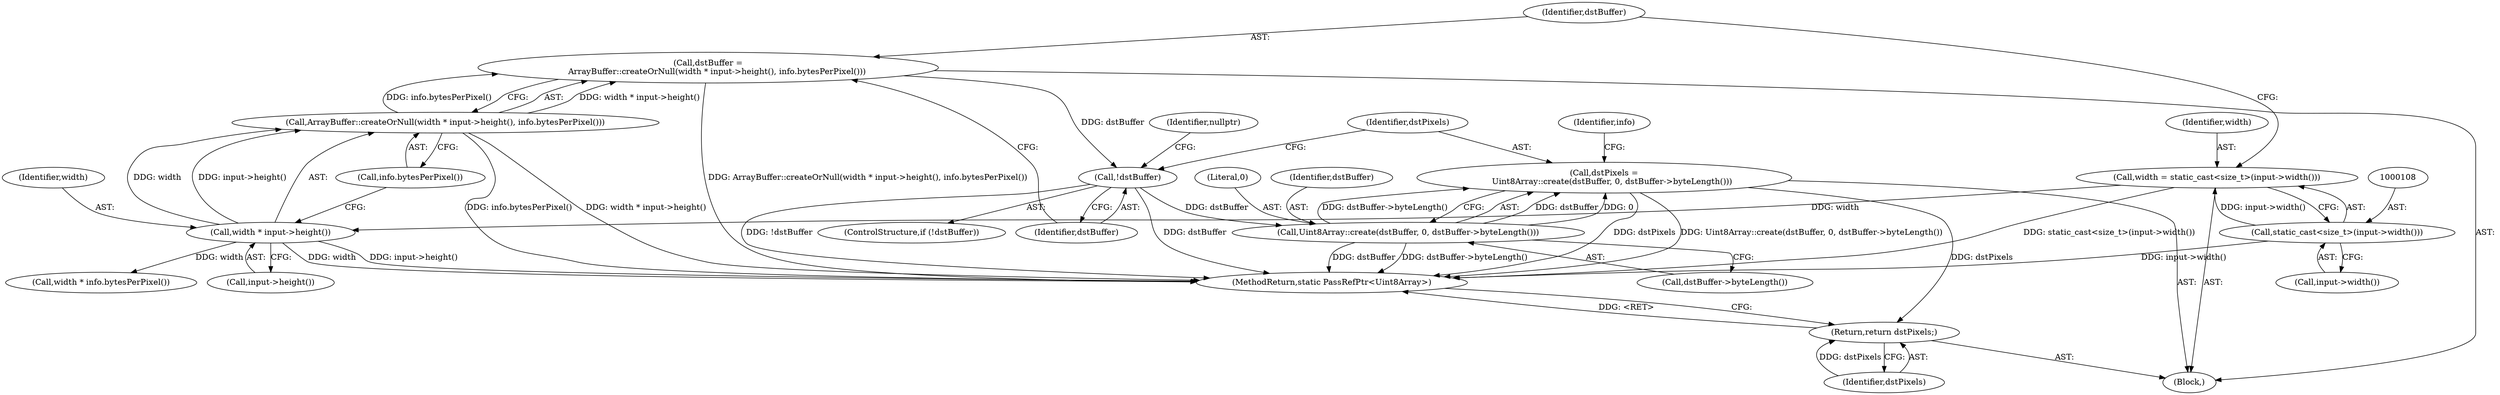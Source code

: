 digraph "1_Chrome_d59a4441697f6253e7dc3f7ae5caad6e5fd2c778_0@API" {
"1000124" [label="(Call,dstPixels =\n      Uint8Array::create(dstBuffer, 0, dstBuffer->byteLength()))"];
"1000126" [label="(Call,Uint8Array::create(dstBuffer, 0, dstBuffer->byteLength()))"];
"1000119" [label="(Call,!dstBuffer)"];
"1000111" [label="(Call,dstBuffer =\n       ArrayBuffer::createOrNull(width * input->height(), info.bytesPerPixel()))"];
"1000113" [label="(Call,ArrayBuffer::createOrNull(width * input->height(), info.bytesPerPixel()))"];
"1000114" [label="(Call,width * input->height())"];
"1000105" [label="(Call,width = static_cast<size_t>(input->width()))"];
"1000107" [label="(Call,static_cast<size_t>(input->width()))"];
"1000138" [label="(Return,return dstPixels;)"];
"1000116" [label="(Call,input->height())"];
"1000133" [label="(Call,width * info.bytesPerPixel())"];
"1000124" [label="(Call,dstPixels =\n      Uint8Array::create(dstBuffer, 0, dstBuffer->byteLength()))"];
"1000114" [label="(Call,width * input->height())"];
"1000128" [label="(Literal,0)"];
"1000118" [label="(ControlStructure,if (!dstBuffer))"];
"1000125" [label="(Identifier,dstPixels)"];
"1000115" [label="(Identifier,width)"];
"1000119" [label="(Call,!dstBuffer)"];
"1000140" [label="(MethodReturn,static PassRefPtr<Uint8Array>)"];
"1000120" [label="(Identifier,dstBuffer)"];
"1000105" [label="(Call,width = static_cast<size_t>(input->width()))"];
"1000129" [label="(Call,dstBuffer->byteLength())"];
"1000138" [label="(Return,return dstPixels;)"];
"1000127" [label="(Identifier,dstBuffer)"];
"1000126" [label="(Call,Uint8Array::create(dstBuffer, 0, dstBuffer->byteLength()))"];
"1000117" [label="(Call,info.bytesPerPixel())"];
"1000107" [label="(Call,static_cast<size_t>(input->width()))"];
"1000103" [label="(Block,)"];
"1000106" [label="(Identifier,width)"];
"1000112" [label="(Identifier,dstBuffer)"];
"1000111" [label="(Call,dstBuffer =\n       ArrayBuffer::createOrNull(width * input->height(), info.bytesPerPixel()))"];
"1000139" [label="(Identifier,dstPixels)"];
"1000113" [label="(Call,ArrayBuffer::createOrNull(width * input->height(), info.bytesPerPixel()))"];
"1000109" [label="(Call,input->width())"];
"1000122" [label="(Identifier,nullptr)"];
"1000131" [label="(Identifier,info)"];
"1000124" -> "1000103"  [label="AST: "];
"1000124" -> "1000126"  [label="CFG: "];
"1000125" -> "1000124"  [label="AST: "];
"1000126" -> "1000124"  [label="AST: "];
"1000131" -> "1000124"  [label="CFG: "];
"1000124" -> "1000140"  [label="DDG: dstPixels"];
"1000124" -> "1000140"  [label="DDG: Uint8Array::create(dstBuffer, 0, dstBuffer->byteLength())"];
"1000126" -> "1000124"  [label="DDG: dstBuffer"];
"1000126" -> "1000124"  [label="DDG: 0"];
"1000126" -> "1000124"  [label="DDG: dstBuffer->byteLength()"];
"1000124" -> "1000138"  [label="DDG: dstPixels"];
"1000126" -> "1000129"  [label="CFG: "];
"1000127" -> "1000126"  [label="AST: "];
"1000128" -> "1000126"  [label="AST: "];
"1000129" -> "1000126"  [label="AST: "];
"1000126" -> "1000140"  [label="DDG: dstBuffer"];
"1000126" -> "1000140"  [label="DDG: dstBuffer->byteLength()"];
"1000119" -> "1000126"  [label="DDG: dstBuffer"];
"1000119" -> "1000118"  [label="AST: "];
"1000119" -> "1000120"  [label="CFG: "];
"1000120" -> "1000119"  [label="AST: "];
"1000122" -> "1000119"  [label="CFG: "];
"1000125" -> "1000119"  [label="CFG: "];
"1000119" -> "1000140"  [label="DDG: !dstBuffer"];
"1000119" -> "1000140"  [label="DDG: dstBuffer"];
"1000111" -> "1000119"  [label="DDG: dstBuffer"];
"1000111" -> "1000103"  [label="AST: "];
"1000111" -> "1000113"  [label="CFG: "];
"1000112" -> "1000111"  [label="AST: "];
"1000113" -> "1000111"  [label="AST: "];
"1000120" -> "1000111"  [label="CFG: "];
"1000111" -> "1000140"  [label="DDG: ArrayBuffer::createOrNull(width * input->height(), info.bytesPerPixel())"];
"1000113" -> "1000111"  [label="DDG: width * input->height()"];
"1000113" -> "1000111"  [label="DDG: info.bytesPerPixel()"];
"1000113" -> "1000117"  [label="CFG: "];
"1000114" -> "1000113"  [label="AST: "];
"1000117" -> "1000113"  [label="AST: "];
"1000113" -> "1000140"  [label="DDG: info.bytesPerPixel()"];
"1000113" -> "1000140"  [label="DDG: width * input->height()"];
"1000114" -> "1000113"  [label="DDG: width"];
"1000114" -> "1000113"  [label="DDG: input->height()"];
"1000114" -> "1000116"  [label="CFG: "];
"1000115" -> "1000114"  [label="AST: "];
"1000116" -> "1000114"  [label="AST: "];
"1000117" -> "1000114"  [label="CFG: "];
"1000114" -> "1000140"  [label="DDG: width"];
"1000114" -> "1000140"  [label="DDG: input->height()"];
"1000105" -> "1000114"  [label="DDG: width"];
"1000114" -> "1000133"  [label="DDG: width"];
"1000105" -> "1000103"  [label="AST: "];
"1000105" -> "1000107"  [label="CFG: "];
"1000106" -> "1000105"  [label="AST: "];
"1000107" -> "1000105"  [label="AST: "];
"1000112" -> "1000105"  [label="CFG: "];
"1000105" -> "1000140"  [label="DDG: static_cast<size_t>(input->width())"];
"1000107" -> "1000105"  [label="DDG: input->width()"];
"1000107" -> "1000109"  [label="CFG: "];
"1000108" -> "1000107"  [label="AST: "];
"1000109" -> "1000107"  [label="AST: "];
"1000107" -> "1000140"  [label="DDG: input->width()"];
"1000138" -> "1000103"  [label="AST: "];
"1000138" -> "1000139"  [label="CFG: "];
"1000139" -> "1000138"  [label="AST: "];
"1000140" -> "1000138"  [label="CFG: "];
"1000138" -> "1000140"  [label="DDG: <RET>"];
"1000139" -> "1000138"  [label="DDG: dstPixels"];
}

